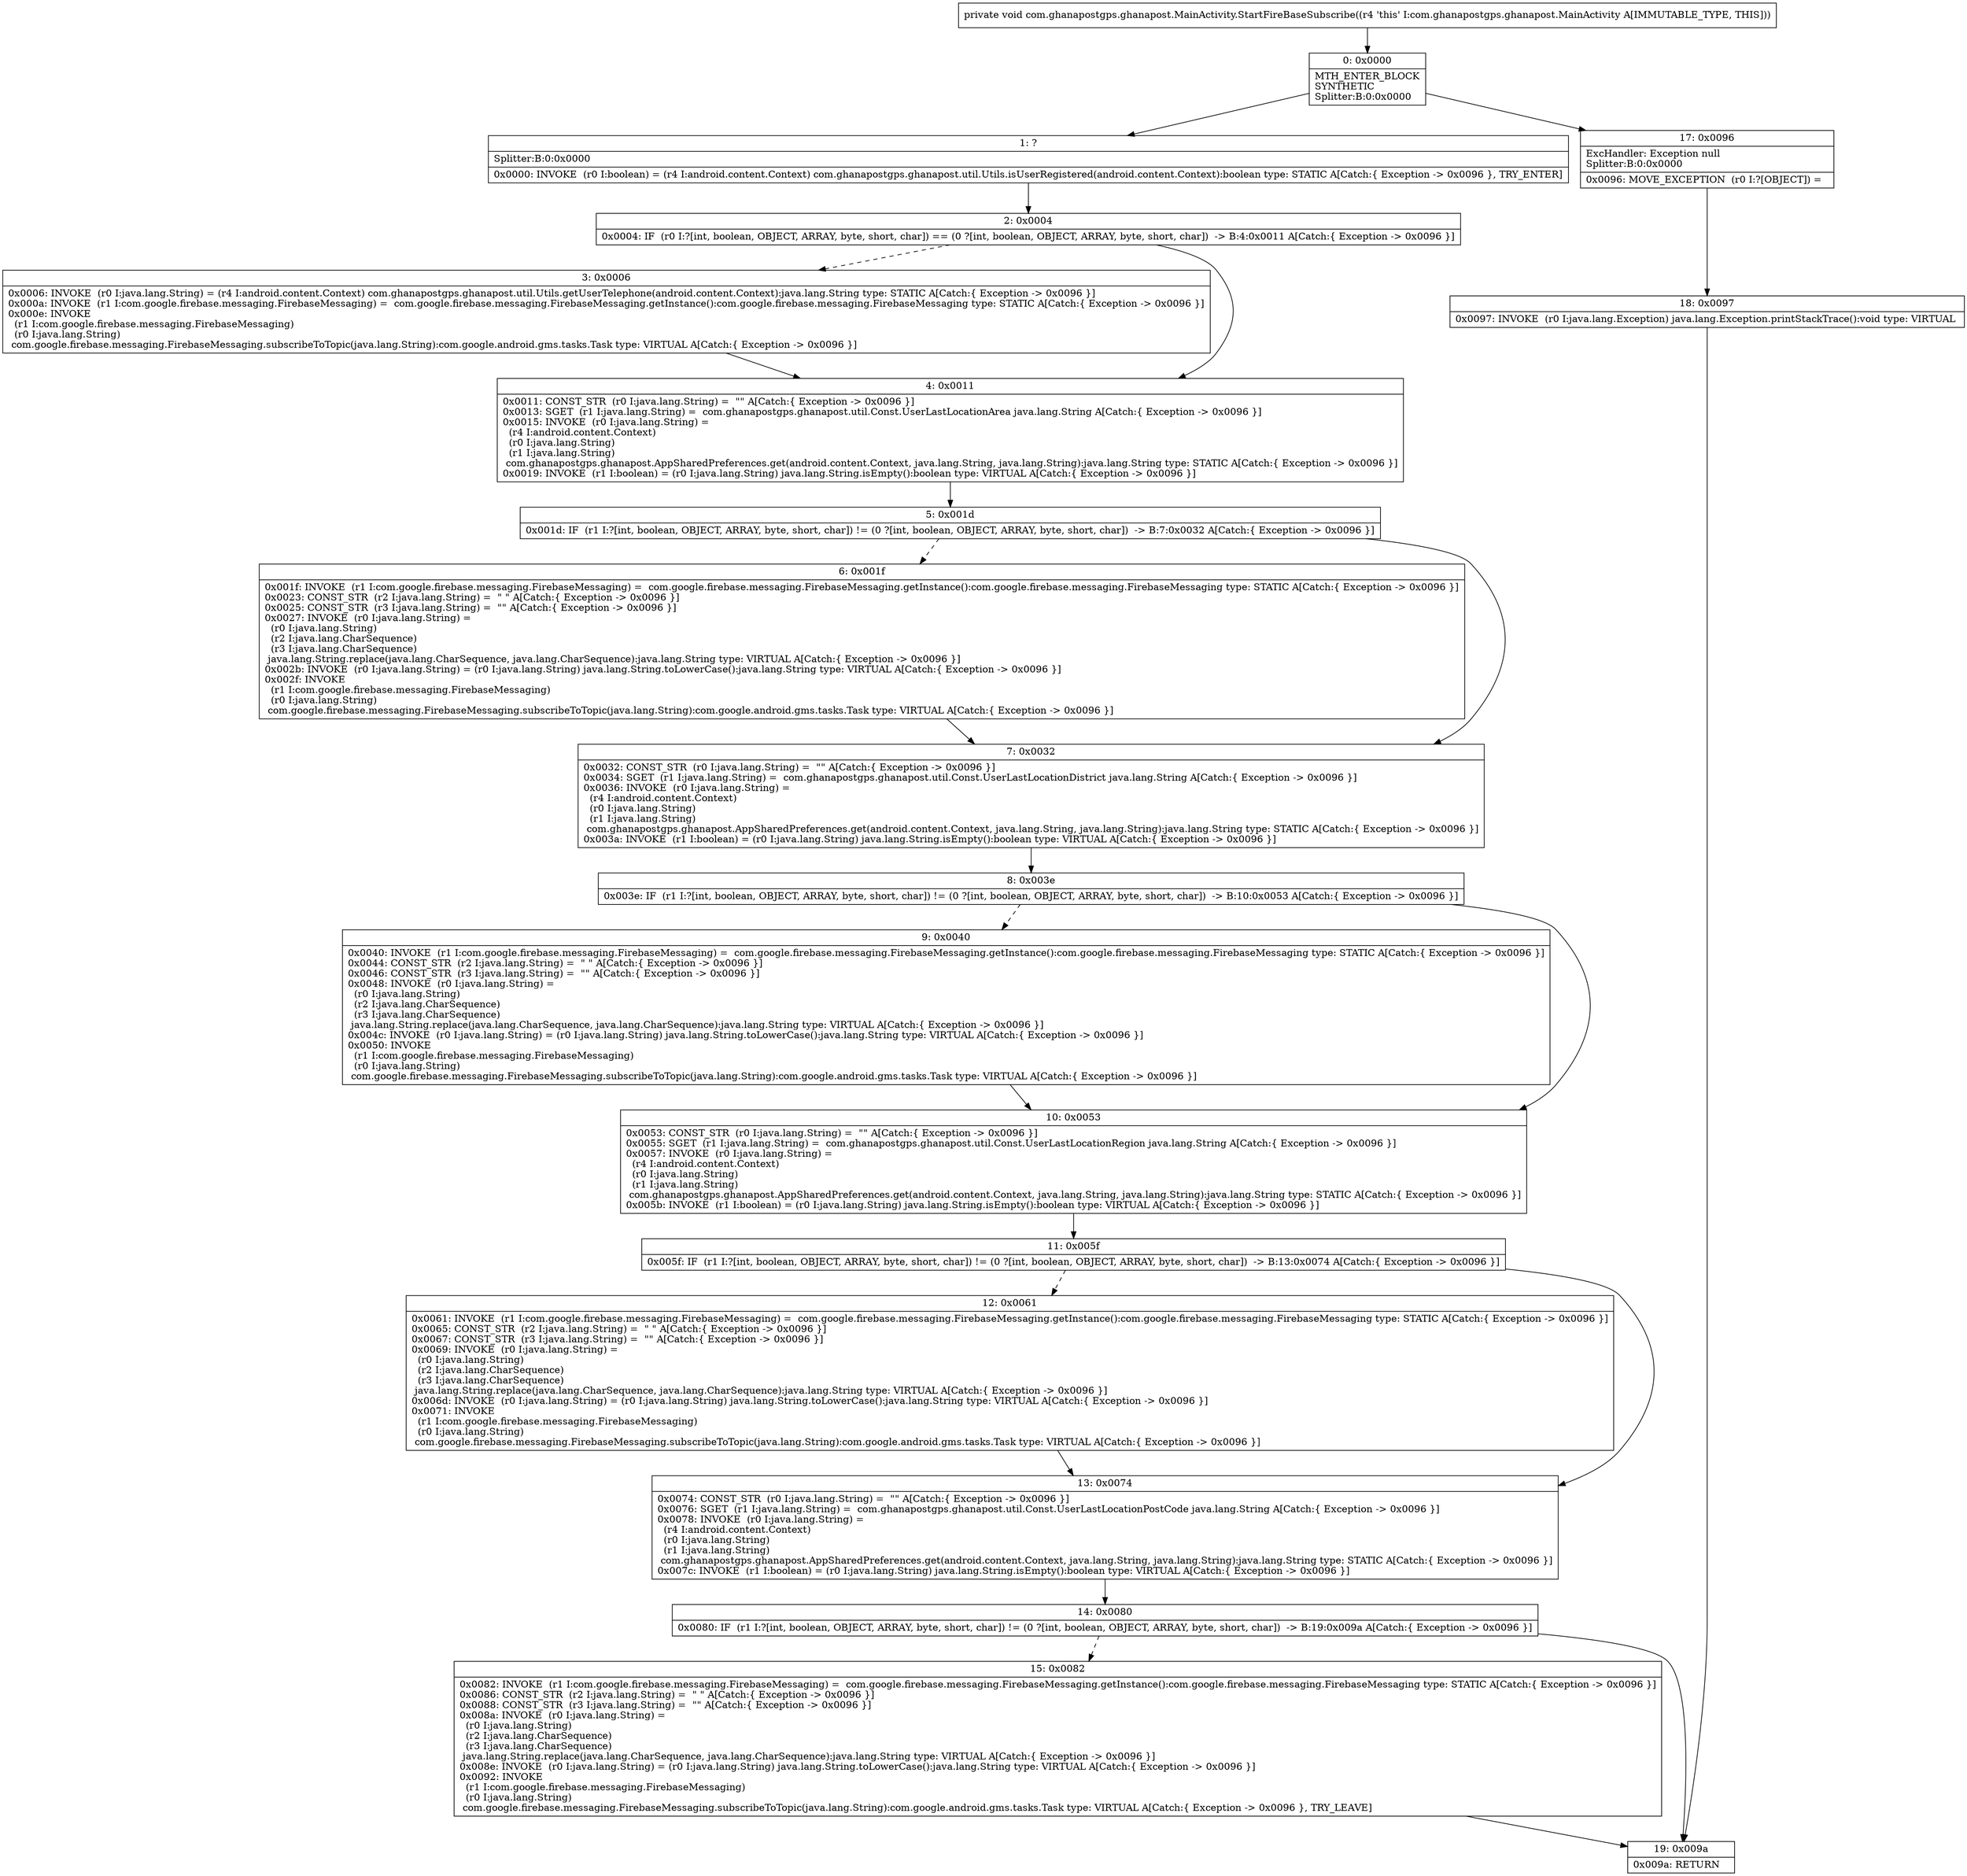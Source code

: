 digraph "CFG forcom.ghanapostgps.ghanapost.MainActivity.StartFireBaseSubscribe()V" {
Node_0 [shape=record,label="{0\:\ 0x0000|MTH_ENTER_BLOCK\lSYNTHETIC\lSplitter:B:0:0x0000\l}"];
Node_1 [shape=record,label="{1\:\ ?|Splitter:B:0:0x0000\l|0x0000: INVOKE  (r0 I:boolean) = (r4 I:android.content.Context) com.ghanapostgps.ghanapost.util.Utils.isUserRegistered(android.content.Context):boolean type: STATIC A[Catch:\{ Exception \-\> 0x0096 \}, TRY_ENTER]\l}"];
Node_2 [shape=record,label="{2\:\ 0x0004|0x0004: IF  (r0 I:?[int, boolean, OBJECT, ARRAY, byte, short, char]) == (0 ?[int, boolean, OBJECT, ARRAY, byte, short, char])  \-\> B:4:0x0011 A[Catch:\{ Exception \-\> 0x0096 \}]\l}"];
Node_3 [shape=record,label="{3\:\ 0x0006|0x0006: INVOKE  (r0 I:java.lang.String) = (r4 I:android.content.Context) com.ghanapostgps.ghanapost.util.Utils.getUserTelephone(android.content.Context):java.lang.String type: STATIC A[Catch:\{ Exception \-\> 0x0096 \}]\l0x000a: INVOKE  (r1 I:com.google.firebase.messaging.FirebaseMessaging) =  com.google.firebase.messaging.FirebaseMessaging.getInstance():com.google.firebase.messaging.FirebaseMessaging type: STATIC A[Catch:\{ Exception \-\> 0x0096 \}]\l0x000e: INVOKE  \l  (r1 I:com.google.firebase.messaging.FirebaseMessaging)\l  (r0 I:java.lang.String)\l com.google.firebase.messaging.FirebaseMessaging.subscribeToTopic(java.lang.String):com.google.android.gms.tasks.Task type: VIRTUAL A[Catch:\{ Exception \-\> 0x0096 \}]\l}"];
Node_4 [shape=record,label="{4\:\ 0x0011|0x0011: CONST_STR  (r0 I:java.lang.String) =  \"\" A[Catch:\{ Exception \-\> 0x0096 \}]\l0x0013: SGET  (r1 I:java.lang.String) =  com.ghanapostgps.ghanapost.util.Const.UserLastLocationArea java.lang.String A[Catch:\{ Exception \-\> 0x0096 \}]\l0x0015: INVOKE  (r0 I:java.lang.String) = \l  (r4 I:android.content.Context)\l  (r0 I:java.lang.String)\l  (r1 I:java.lang.String)\l com.ghanapostgps.ghanapost.AppSharedPreferences.get(android.content.Context, java.lang.String, java.lang.String):java.lang.String type: STATIC A[Catch:\{ Exception \-\> 0x0096 \}]\l0x0019: INVOKE  (r1 I:boolean) = (r0 I:java.lang.String) java.lang.String.isEmpty():boolean type: VIRTUAL A[Catch:\{ Exception \-\> 0x0096 \}]\l}"];
Node_5 [shape=record,label="{5\:\ 0x001d|0x001d: IF  (r1 I:?[int, boolean, OBJECT, ARRAY, byte, short, char]) != (0 ?[int, boolean, OBJECT, ARRAY, byte, short, char])  \-\> B:7:0x0032 A[Catch:\{ Exception \-\> 0x0096 \}]\l}"];
Node_6 [shape=record,label="{6\:\ 0x001f|0x001f: INVOKE  (r1 I:com.google.firebase.messaging.FirebaseMessaging) =  com.google.firebase.messaging.FirebaseMessaging.getInstance():com.google.firebase.messaging.FirebaseMessaging type: STATIC A[Catch:\{ Exception \-\> 0x0096 \}]\l0x0023: CONST_STR  (r2 I:java.lang.String) =  \" \" A[Catch:\{ Exception \-\> 0x0096 \}]\l0x0025: CONST_STR  (r3 I:java.lang.String) =  \"\" A[Catch:\{ Exception \-\> 0x0096 \}]\l0x0027: INVOKE  (r0 I:java.lang.String) = \l  (r0 I:java.lang.String)\l  (r2 I:java.lang.CharSequence)\l  (r3 I:java.lang.CharSequence)\l java.lang.String.replace(java.lang.CharSequence, java.lang.CharSequence):java.lang.String type: VIRTUAL A[Catch:\{ Exception \-\> 0x0096 \}]\l0x002b: INVOKE  (r0 I:java.lang.String) = (r0 I:java.lang.String) java.lang.String.toLowerCase():java.lang.String type: VIRTUAL A[Catch:\{ Exception \-\> 0x0096 \}]\l0x002f: INVOKE  \l  (r1 I:com.google.firebase.messaging.FirebaseMessaging)\l  (r0 I:java.lang.String)\l com.google.firebase.messaging.FirebaseMessaging.subscribeToTopic(java.lang.String):com.google.android.gms.tasks.Task type: VIRTUAL A[Catch:\{ Exception \-\> 0x0096 \}]\l}"];
Node_7 [shape=record,label="{7\:\ 0x0032|0x0032: CONST_STR  (r0 I:java.lang.String) =  \"\" A[Catch:\{ Exception \-\> 0x0096 \}]\l0x0034: SGET  (r1 I:java.lang.String) =  com.ghanapostgps.ghanapost.util.Const.UserLastLocationDistrict java.lang.String A[Catch:\{ Exception \-\> 0x0096 \}]\l0x0036: INVOKE  (r0 I:java.lang.String) = \l  (r4 I:android.content.Context)\l  (r0 I:java.lang.String)\l  (r1 I:java.lang.String)\l com.ghanapostgps.ghanapost.AppSharedPreferences.get(android.content.Context, java.lang.String, java.lang.String):java.lang.String type: STATIC A[Catch:\{ Exception \-\> 0x0096 \}]\l0x003a: INVOKE  (r1 I:boolean) = (r0 I:java.lang.String) java.lang.String.isEmpty():boolean type: VIRTUAL A[Catch:\{ Exception \-\> 0x0096 \}]\l}"];
Node_8 [shape=record,label="{8\:\ 0x003e|0x003e: IF  (r1 I:?[int, boolean, OBJECT, ARRAY, byte, short, char]) != (0 ?[int, boolean, OBJECT, ARRAY, byte, short, char])  \-\> B:10:0x0053 A[Catch:\{ Exception \-\> 0x0096 \}]\l}"];
Node_9 [shape=record,label="{9\:\ 0x0040|0x0040: INVOKE  (r1 I:com.google.firebase.messaging.FirebaseMessaging) =  com.google.firebase.messaging.FirebaseMessaging.getInstance():com.google.firebase.messaging.FirebaseMessaging type: STATIC A[Catch:\{ Exception \-\> 0x0096 \}]\l0x0044: CONST_STR  (r2 I:java.lang.String) =  \" \" A[Catch:\{ Exception \-\> 0x0096 \}]\l0x0046: CONST_STR  (r3 I:java.lang.String) =  \"\" A[Catch:\{ Exception \-\> 0x0096 \}]\l0x0048: INVOKE  (r0 I:java.lang.String) = \l  (r0 I:java.lang.String)\l  (r2 I:java.lang.CharSequence)\l  (r3 I:java.lang.CharSequence)\l java.lang.String.replace(java.lang.CharSequence, java.lang.CharSequence):java.lang.String type: VIRTUAL A[Catch:\{ Exception \-\> 0x0096 \}]\l0x004c: INVOKE  (r0 I:java.lang.String) = (r0 I:java.lang.String) java.lang.String.toLowerCase():java.lang.String type: VIRTUAL A[Catch:\{ Exception \-\> 0x0096 \}]\l0x0050: INVOKE  \l  (r1 I:com.google.firebase.messaging.FirebaseMessaging)\l  (r0 I:java.lang.String)\l com.google.firebase.messaging.FirebaseMessaging.subscribeToTopic(java.lang.String):com.google.android.gms.tasks.Task type: VIRTUAL A[Catch:\{ Exception \-\> 0x0096 \}]\l}"];
Node_10 [shape=record,label="{10\:\ 0x0053|0x0053: CONST_STR  (r0 I:java.lang.String) =  \"\" A[Catch:\{ Exception \-\> 0x0096 \}]\l0x0055: SGET  (r1 I:java.lang.String) =  com.ghanapostgps.ghanapost.util.Const.UserLastLocationRegion java.lang.String A[Catch:\{ Exception \-\> 0x0096 \}]\l0x0057: INVOKE  (r0 I:java.lang.String) = \l  (r4 I:android.content.Context)\l  (r0 I:java.lang.String)\l  (r1 I:java.lang.String)\l com.ghanapostgps.ghanapost.AppSharedPreferences.get(android.content.Context, java.lang.String, java.lang.String):java.lang.String type: STATIC A[Catch:\{ Exception \-\> 0x0096 \}]\l0x005b: INVOKE  (r1 I:boolean) = (r0 I:java.lang.String) java.lang.String.isEmpty():boolean type: VIRTUAL A[Catch:\{ Exception \-\> 0x0096 \}]\l}"];
Node_11 [shape=record,label="{11\:\ 0x005f|0x005f: IF  (r1 I:?[int, boolean, OBJECT, ARRAY, byte, short, char]) != (0 ?[int, boolean, OBJECT, ARRAY, byte, short, char])  \-\> B:13:0x0074 A[Catch:\{ Exception \-\> 0x0096 \}]\l}"];
Node_12 [shape=record,label="{12\:\ 0x0061|0x0061: INVOKE  (r1 I:com.google.firebase.messaging.FirebaseMessaging) =  com.google.firebase.messaging.FirebaseMessaging.getInstance():com.google.firebase.messaging.FirebaseMessaging type: STATIC A[Catch:\{ Exception \-\> 0x0096 \}]\l0x0065: CONST_STR  (r2 I:java.lang.String) =  \" \" A[Catch:\{ Exception \-\> 0x0096 \}]\l0x0067: CONST_STR  (r3 I:java.lang.String) =  \"\" A[Catch:\{ Exception \-\> 0x0096 \}]\l0x0069: INVOKE  (r0 I:java.lang.String) = \l  (r0 I:java.lang.String)\l  (r2 I:java.lang.CharSequence)\l  (r3 I:java.lang.CharSequence)\l java.lang.String.replace(java.lang.CharSequence, java.lang.CharSequence):java.lang.String type: VIRTUAL A[Catch:\{ Exception \-\> 0x0096 \}]\l0x006d: INVOKE  (r0 I:java.lang.String) = (r0 I:java.lang.String) java.lang.String.toLowerCase():java.lang.String type: VIRTUAL A[Catch:\{ Exception \-\> 0x0096 \}]\l0x0071: INVOKE  \l  (r1 I:com.google.firebase.messaging.FirebaseMessaging)\l  (r0 I:java.lang.String)\l com.google.firebase.messaging.FirebaseMessaging.subscribeToTopic(java.lang.String):com.google.android.gms.tasks.Task type: VIRTUAL A[Catch:\{ Exception \-\> 0x0096 \}]\l}"];
Node_13 [shape=record,label="{13\:\ 0x0074|0x0074: CONST_STR  (r0 I:java.lang.String) =  \"\" A[Catch:\{ Exception \-\> 0x0096 \}]\l0x0076: SGET  (r1 I:java.lang.String) =  com.ghanapostgps.ghanapost.util.Const.UserLastLocationPostCode java.lang.String A[Catch:\{ Exception \-\> 0x0096 \}]\l0x0078: INVOKE  (r0 I:java.lang.String) = \l  (r4 I:android.content.Context)\l  (r0 I:java.lang.String)\l  (r1 I:java.lang.String)\l com.ghanapostgps.ghanapost.AppSharedPreferences.get(android.content.Context, java.lang.String, java.lang.String):java.lang.String type: STATIC A[Catch:\{ Exception \-\> 0x0096 \}]\l0x007c: INVOKE  (r1 I:boolean) = (r0 I:java.lang.String) java.lang.String.isEmpty():boolean type: VIRTUAL A[Catch:\{ Exception \-\> 0x0096 \}]\l}"];
Node_14 [shape=record,label="{14\:\ 0x0080|0x0080: IF  (r1 I:?[int, boolean, OBJECT, ARRAY, byte, short, char]) != (0 ?[int, boolean, OBJECT, ARRAY, byte, short, char])  \-\> B:19:0x009a A[Catch:\{ Exception \-\> 0x0096 \}]\l}"];
Node_15 [shape=record,label="{15\:\ 0x0082|0x0082: INVOKE  (r1 I:com.google.firebase.messaging.FirebaseMessaging) =  com.google.firebase.messaging.FirebaseMessaging.getInstance():com.google.firebase.messaging.FirebaseMessaging type: STATIC A[Catch:\{ Exception \-\> 0x0096 \}]\l0x0086: CONST_STR  (r2 I:java.lang.String) =  \" \" A[Catch:\{ Exception \-\> 0x0096 \}]\l0x0088: CONST_STR  (r3 I:java.lang.String) =  \"\" A[Catch:\{ Exception \-\> 0x0096 \}]\l0x008a: INVOKE  (r0 I:java.lang.String) = \l  (r0 I:java.lang.String)\l  (r2 I:java.lang.CharSequence)\l  (r3 I:java.lang.CharSequence)\l java.lang.String.replace(java.lang.CharSequence, java.lang.CharSequence):java.lang.String type: VIRTUAL A[Catch:\{ Exception \-\> 0x0096 \}]\l0x008e: INVOKE  (r0 I:java.lang.String) = (r0 I:java.lang.String) java.lang.String.toLowerCase():java.lang.String type: VIRTUAL A[Catch:\{ Exception \-\> 0x0096 \}]\l0x0092: INVOKE  \l  (r1 I:com.google.firebase.messaging.FirebaseMessaging)\l  (r0 I:java.lang.String)\l com.google.firebase.messaging.FirebaseMessaging.subscribeToTopic(java.lang.String):com.google.android.gms.tasks.Task type: VIRTUAL A[Catch:\{ Exception \-\> 0x0096 \}, TRY_LEAVE]\l}"];
Node_17 [shape=record,label="{17\:\ 0x0096|ExcHandler: Exception null\lSplitter:B:0:0x0000\l|0x0096: MOVE_EXCEPTION  (r0 I:?[OBJECT]) =  \l}"];
Node_18 [shape=record,label="{18\:\ 0x0097|0x0097: INVOKE  (r0 I:java.lang.Exception) java.lang.Exception.printStackTrace():void type: VIRTUAL \l}"];
Node_19 [shape=record,label="{19\:\ 0x009a|0x009a: RETURN   \l}"];
MethodNode[shape=record,label="{private void com.ghanapostgps.ghanapost.MainActivity.StartFireBaseSubscribe((r4 'this' I:com.ghanapostgps.ghanapost.MainActivity A[IMMUTABLE_TYPE, THIS])) }"];
MethodNode -> Node_0;
Node_0 -> Node_1;
Node_0 -> Node_17;
Node_1 -> Node_2;
Node_2 -> Node_3[style=dashed];
Node_2 -> Node_4;
Node_3 -> Node_4;
Node_4 -> Node_5;
Node_5 -> Node_6[style=dashed];
Node_5 -> Node_7;
Node_6 -> Node_7;
Node_7 -> Node_8;
Node_8 -> Node_9[style=dashed];
Node_8 -> Node_10;
Node_9 -> Node_10;
Node_10 -> Node_11;
Node_11 -> Node_12[style=dashed];
Node_11 -> Node_13;
Node_12 -> Node_13;
Node_13 -> Node_14;
Node_14 -> Node_15[style=dashed];
Node_14 -> Node_19;
Node_15 -> Node_19;
Node_17 -> Node_18;
Node_18 -> Node_19;
}

